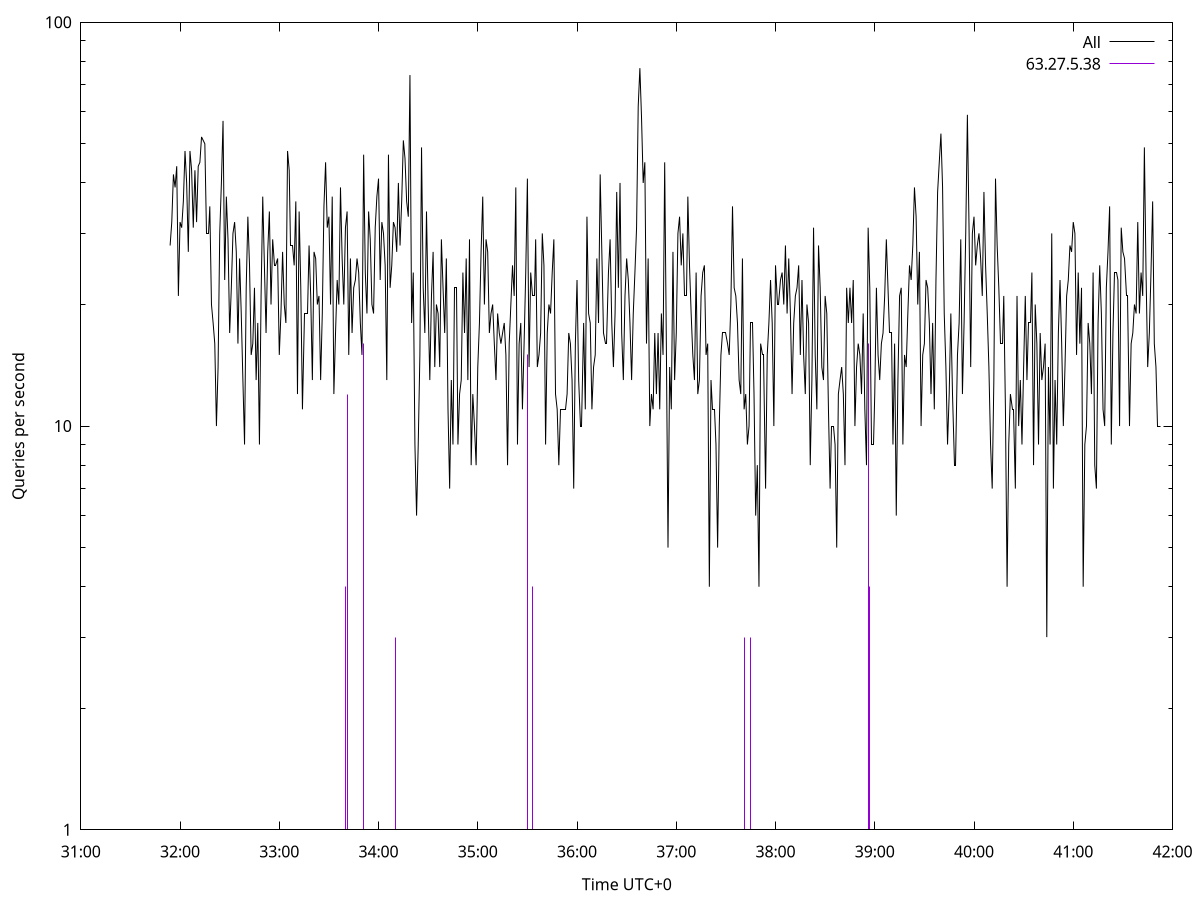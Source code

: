 set terminal pngcairo size 1024,768
set output 'Sun Jan  7 07:31:54 2024.png'
set ylabel 'Queries per second'
set xlabel 'Time UTC+0'
set xdata time
set timefmt "%s"
set log y
plot \
'-' using 1:2 linecolor 0 linetype 2 with lines title 'All', \
'-' using 1:2 linecolor 1 linetype 3 with impulses title "63.27.5.38"
1704587514 28
1704587515 32
1704587516 42
1704587517 39
1704587518 44
1704587519 21
1704587520 32
1704587521 31
1704587522 36
1704587523 48
1704587524 40
1704587525 27
1704587526 48
1704587527 43
1704587528 31
1704587529 43
1704587530 32
1704587531 44
1704587532 45
1704587533 52
1704587534 51
1704587535 50
1704587536 30
1704587537 30
1704587538 35
1704587539 20
1704587540 18
1704587541 16
1704587542 10
1704587543 14
1704587544 30
1704587545 40
1704587546 57
1704587547 23
1704587548 37
1704587549 29
1704587550 17
1704587551 22
1704587552 30
1704587553 32
1704587554 27
1704587555 16
1704587556 26
1704587557 19
1704587558 13
1704587559 9
1704587560 22
1704587561 33
1704587562 25
1704587563 15
1704587564 16
1704587565 22
1704587566 13
1704587567 18
1704587568 9
1704587569 21
1704587570 37
1704587571 25
1704587572 17
1704587573 27
1704587574 34
1704587575 20
1704587576 29
1704587577 25
1704587578 25
1704587579 26
1704587580 15
1704587581 19
1704587582 27
1704587583 20
1704587584 18
1704587585 48
1704587586 43
1704587587 28
1704587588 28
1704587589 25
1704587590 36
1704587591 12
1704587592 34
1704587593 22
1704587594 11
1704587595 19
1704587596 19
1704587597 19
1704587598 28
1704587599 21
1704587600 13
1704587601 27
1704587602 26
1704587603 20
1704587604 21
1704587605 13
1704587606 19
1704587607 35
1704587608 45
1704587609 31
1704587610 33
1704587611 20
1704587612 37
1704587613 12
1704587614 17
1704587615 23
1704587616 20
1704587617 39
1704587618 26
1704587619 20
1704587620 31
1704587621 34
1704587622 15
1704587623 26
1704587624 17
1704587625 22
1704587626 23
1704587627 26
1704587628 24
1704587629 18
1704587630 15
1704587631 47
1704587632 24
1704587633 19
1704587634 34
1704587635 29
1704587636 20
1704587637 19
1704587638 31
1704587639 37
1704587640 41
1704587641 23
1704587642 32
1704587643 30
1704587644 25
1704587645 13
1704587646 47
1704587647 22
1704587648 25
1704587649 32
1704587650 31
1704587651 27
1704587652 40
1704587653 28
1704587654 36
1704587655 51
1704587656 46
1704587657 36
1704587658 33
1704587659 74
1704587660 18
1704587661 24
1704587662 9
1704587663 6
1704587664 9
1704587665 15
1704587666 49
1704587667 22
1704587668 17
1704587669 34
1704587670 20
1704587671 13
1704587672 21
1704587673 27
1704587674 14
1704587675 20
1704587676 19
1704587677 14
1704587678 29
1704587679 22
1704587680 17
1704587681 26
1704587682 11
1704587683 7
1704587684 13
1704587685 9
1704587686 22
1704587687 22
1704587688 9
1704587689 12
1704587690 13
1704587691 24
1704587692 17
1704587693 26
1704587694 13
1704587695 29
1704587696 8
1704587697 12
1704587698 10
1704587699 8
1704587700 14
1704587701 18
1704587702 27
1704587703 37
1704587704 20
1704587705 29
1704587706 27
1704587707 17
1704587708 19
1704587709 20
1704587710 16
1704587711 13
1704587712 19
1704587713 17
1704587714 16
1704587715 17
1704587716 18
1704587717 15
1704587718 8
1704587719 16
1704587720 20
1704587721 25
1704587722 21
1704587723 39
1704587724 9
1704587725 16
1704587726 18
1704587727 11
1704587728 16
1704587729 24
1704587730 41
1704587731 14
1704587732 24
1704587733 21
1704587734 21
1704587735 29
1704587736 14
1704587737 15
1704587738 17
1704587739 30
1704587740 25
1704587741 9
1704587742 17
1704587743 20
1704587744 19
1704587745 24
1704587746 29
1704587747 12
1704587748 11
1704587749 8
1704587750 11
1704587751 11
1704587752 11
1704587753 11
1704587754 12
1704587755 17
1704587756 16
1704587757 13
1704587758 7
1704587759 16
1704587760 23
1704587761 13
1704587762 10
1704587763 10
1704587764 18
1704587765 11
1704587766 33
1704587767 19
1704587768 18
1704587769 11
1704587770 14
1704587771 15
1704587772 26
1704587773 18
1704587774 42
1704587775 27
1704587776 17
1704587777 16
1704587778 16
1704587779 24
1704587780 29
1704587781 18
1704587782 14
1704587783 19
1704587784 38
1704587785 22
1704587786 40
1704587787 17
1704587788 13
1704587789 21
1704587790 26
1704587791 23
1704587792 18
1704587793 13
1704587794 19
1704587795 24
1704587796 31
1704587797 62
1704587798 77
1704587799 58
1704587800 40
1704587801 45
1704587802 16
1704587803 26
1704587804 10
1704587805 12
1704587806 11
1704587807 17
1704587808 12
1704587809 17
1704587810 11
1704587811 19
1704587812 15
1704587813 45
1704587814 16
1704587815 5
1704587816 14
1704587817 11
1704587818 27
1704587819 13
1704587820 17
1704587821 30
1704587822 33
1704587823 25
1704587824 30
1704587825 21
1704587826 21
1704587827 37
1704587828 25
1704587829 19
1704587830 15
1704587831 13
1704587832 24
1704587833 12
1704587834 13
1704587835 21
1704587836 24
1704587837 25
1704587838 15
1704587839 16
1704587840 4
1704587841 13
1704587842 11
1704587843 11
1704587844 9
1704587845 5
1704587846 10
1704587847 15
1704587848 17
1704587849 17
1704587850 17
1704587851 16
1704587852 15
1704587853 20
1704587854 35
1704587855 22
1704587856 21
1704587857 18
1704587858 13
1704587859 12
1704587860 26
1704587861 11
1704587862 12
1704587863 9
1704587864 10
1704587865 18
1704587866 18
1704587867 12
1704587868 6
1704587869 8
1704587870 4
1704587871 16
1704587872 15
1704587873 15
1704587874 7
1704587875 15
1704587876 18
1704587877 23
1704587878 18
1704587879 10
1704587880 25
1704587881 20
1704587882 20
1704587883 23
1704587884 24
1704587885 20
1704587886 28
1704587887 19
1704587888 26
1704587889 19
1704587890 12
1704587891 18
1704587892 21
1704587893 22
1704587894 25
1704587895 15
1704587896 23
1704587897 15
1704587898 12
1704587899 20
1704587900 18
1704587901 8
1704587902 13
1704587903 31
1704587904 15
1704587905 11
1704587906 28
1704587907 22
1704587908 14
1704587909 13
1704587910 21
1704587911 19
1704587912 11
1704587913 7
1704587914 10
1704587915 10
1704587916 9
1704587917 5
1704587918 12
1704587919 13
1704587920 14
1704587921 12
1704587922 8
1704587923 22
1704587924 18
1704587925 22
1704587926 18
1704587927 23
1704587928 10
1704587929 14
1704587930 16
1704587931 15
1704587932 12
1704587933 19
1704587934 11
1704587935 8
1704587936 31
1704587937 22
1704587938 9
1704587939 9
1704587940 12
1704587941 22
1704587942 15
1704587943 13
1704587944 16
1704587945 17
1704587946 21
1704587947 29
1704587948 22
1704587949 17
1704587950 17
1704587951 9
1704587952 16
1704587953 6
1704587954 13
1704587955 21
1704587956 22
1704587957 9
1704587958 15
1704587959 14
1704587960 19
1704587961 25
1704587962 23
1704587963 28
1704587964 39
1704587965 33
1704587966 20
1704587967 27
1704587968 10
1704587969 15
1704587970 16
1704587971 23
1704587972 22
1704587973 18
1704587974 12
1704587975 18
1704587976 11
1704587977 23
1704587978 38
1704587979 45
1704587980 53
1704587981 39
1704587982 19
1704587983 14
1704587984 9
1704587985 12
1704587986 19
1704587987 12
1704587988 8
1704587989 8
1704587990 15
1704587991 18
1704587992 29
1704587993 12
1704587994 18
1704587995 30
1704587996 59
1704587997 31
1704587998 14
1704587999 30
1704588000 33
1704588001 25
1704588002 28
1704588003 30
1704588004 26
1704588005 21
1704588006 38
1704588007 25
1704588008 19
1704588009 14
1704588010 9
1704588011 7
1704588012 13
1704588013 41
1704588014 28
1704588015 22
1704588016 16
1704588017 16
1704588018 21
1704588019 11
1704588020 4
1704588021 9
1704588022 12
1704588023 11
1704588024 11
1704588025 7
1704588026 21
1704588027 10
1704588028 13
1704588029 9
1704588030 14
1704588031 21
1704588032 13
1704588033 18
1704588034 18
1704588035 24
1704588036 8
1704588037 20
1704588038 16
1704588039 9
1704588040 17
1704588041 13
1704588042 14
1704588043 16
1704588044 3
1704588045 14
1704588046 9
1704588047 30
1704588048 7
1704588049 13
1704588050 9
1704588051 17
1704588052 23
1704588053 16
1704588054 10
1704588055 14
1704588056 21
1704588057 23
1704588058 28
1704588059 27
1704588060 32
1704588061 30
1704588062 15
1704588063 24
1704588064 16
1704588065 22
1704588066 4
1704588067 9
1704588068 10
1704588069 18
1704588070 16
1704588071 12
1704588072 24
1704588073 8
1704588074 7
1704588075 18
1704588076 25
1704588077 19
1704588078 11
1704588079 10
1704588080 22
1704588081 27
1704588082 35
1704588083 9
1704588084 17
1704588085 24
1704588086 24
1704588087 23
1704588088 10
1704588089 31
1704588090 27
1704588091 26
1704588092 21
1704588093 21
1704588094 10
1704588095 16
1704588096 17
1704588097 20
1704588098 19
1704588099 32
1704588100 19
1704588101 24
1704588102 21
1704588103 49
1704588104 24
1704588105 14
1704588106 17
1704588107 24
1704588108 36
1704588109 16
1704588110 14
1704588111 10
1704588112 10
1704588113 10

e
1704587620 4
1704587621 12
1704587631 16
1704587650 3
1704587730 15
1704587731 1
1704587733 4
1704587861 3
1704587862 1
1704587865 3
1704587936 16
1704587937 4

e
